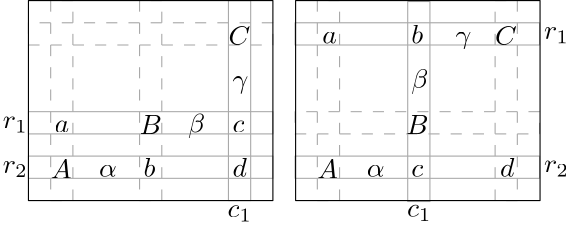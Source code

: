 <?xml version="1.0"?>
<!DOCTYPE ipe SYSTEM "ipe.dtd">
<ipe version="70107" creator="Ipe 7.1.10">
<info created="D:20170216195719" modified="D:20170216200200"/>
<ipestyle name="basic">
<symbol name="arrow/arc(spx)">
<path stroke="sym-stroke" fill="sym-stroke" pen="sym-pen">
0 0 m
-1 0.333 l
-1 -0.333 l
h
</path>
</symbol>
<symbol name="arrow/farc(spx)">
<path stroke="sym-stroke" fill="white" pen="sym-pen">
0 0 m
-1 0.333 l
-1 -0.333 l
h
</path>
</symbol>
<symbol name="arrow/ptarc(spx)">
<path stroke="sym-stroke" fill="sym-stroke" pen="sym-pen">
0 0 m
-1 0.333 l
-0.8 0 l
-1 -0.333 l
h
</path>
</symbol>
<symbol name="arrow/fptarc(spx)">
<path stroke="sym-stroke" fill="white" pen="sym-pen">
0 0 m
-1 0.333 l
-0.8 0 l
-1 -0.333 l
h
</path>
</symbol>
<symbol name="mark/circle(sx)" transformations="translations">
<path fill="sym-stroke">
0.6 0 0 0.6 0 0 e
0.4 0 0 0.4 0 0 e
</path>
</symbol>
<symbol name="mark/disk(sx)" transformations="translations">
<path fill="sym-stroke">
0.6 0 0 0.6 0 0 e
</path>
</symbol>
<symbol name="mark/fdisk(sfx)" transformations="translations">
<group>
<path fill="sym-fill">
0.5 0 0 0.5 0 0 e
</path>
<path fill="sym-stroke" fillrule="eofill">
0.6 0 0 0.6 0 0 e
0.4 0 0 0.4 0 0 e
</path>
</group>
</symbol>
<symbol name="mark/box(sx)" transformations="translations">
<path fill="sym-stroke" fillrule="eofill">
-0.6 -0.6 m
0.6 -0.6 l
0.6 0.6 l
-0.6 0.6 l
h
-0.4 -0.4 m
0.4 -0.4 l
0.4 0.4 l
-0.4 0.4 l
h
</path>
</symbol>
<symbol name="mark/square(sx)" transformations="translations">
<path fill="sym-stroke">
-0.6 -0.6 m
0.6 -0.6 l
0.6 0.6 l
-0.6 0.6 l
h
</path>
</symbol>
<symbol name="mark/fsquare(sfx)" transformations="translations">
<group>
<path fill="sym-fill">
-0.5 -0.5 m
0.5 -0.5 l
0.5 0.5 l
-0.5 0.5 l
h
</path>
<path fill="sym-stroke" fillrule="eofill">
-0.6 -0.6 m
0.6 -0.6 l
0.6 0.6 l
-0.6 0.6 l
h
-0.4 -0.4 m
0.4 -0.4 l
0.4 0.4 l
-0.4 0.4 l
h
</path>
</group>
</symbol>
<symbol name="mark/cross(sx)" transformations="translations">
<group>
<path fill="sym-stroke">
-0.43 -0.57 m
0.57 0.43 l
0.43 0.57 l
-0.57 -0.43 l
h
</path>
<path fill="sym-stroke">
-0.43 0.57 m
0.57 -0.43 l
0.43 -0.57 l
-0.57 0.43 l
h
</path>
</group>
</symbol>
<symbol name="arrow/fnormal(spx)">
<path stroke="sym-stroke" fill="white" pen="sym-pen">
0 0 m
-1 0.333 l
-1 -0.333 l
h
</path>
</symbol>
<symbol name="arrow/pointed(spx)">
<path stroke="sym-stroke" fill="sym-stroke" pen="sym-pen">
0 0 m
-1 0.333 l
-0.8 0 l
-1 -0.333 l
h
</path>
</symbol>
<symbol name="arrow/fpointed(spx)">
<path stroke="sym-stroke" fill="white" pen="sym-pen">
0 0 m
-1 0.333 l
-0.8 0 l
-1 -0.333 l
h
</path>
</symbol>
<symbol name="arrow/linear(spx)">
<path stroke="sym-stroke" pen="sym-pen">
-1 0.333 m
0 0 l
-1 -0.333 l
</path>
</symbol>
<symbol name="arrow/fdouble(spx)">
<path stroke="sym-stroke" fill="white" pen="sym-pen">
0 0 m
-1 0.333 l
-1 -0.333 l
h
-1 0 m
-2 0.333 l
-2 -0.333 l
h
</path>
</symbol>
<symbol name="arrow/double(spx)">
<path stroke="sym-stroke" fill="sym-stroke" pen="sym-pen">
0 0 m
-1 0.333 l
-1 -0.333 l
h
-1 0 m
-2 0.333 l
-2 -0.333 l
h
</path>
</symbol>
<pen name="heavier" value="0.8"/>
<pen name="fat" value="1.2"/>
<pen name="ultrafat" value="2"/>
<symbolsize name="large" value="5"/>
<symbolsize name="small" value="2"/>
<symbolsize name="tiny" value="1.1"/>
<arrowsize name="large" value="10"/>
<arrowsize name="small" value="5"/>
<arrowsize name="tiny" value="3"/>
<color name="red" value="1 0 0"/>
<color name="green" value="0 1 0"/>
<color name="blue" value="0 0 1"/>
<color name="yellow" value="1 1 0"/>
<color name="orange" value="1 0.647 0"/>
<color name="gold" value="1 0.843 0"/>
<color name="purple" value="0.627 0.125 0.941"/>
<color name="gray" value="0.745"/>
<color name="brown" value="0.647 0.165 0.165"/>
<color name="navy" value="0 0 0.502"/>
<color name="pink" value="1 0.753 0.796"/>
<color name="seagreen" value="0.18 0.545 0.341"/>
<color name="turquoise" value="0.251 0.878 0.816"/>
<color name="violet" value="0.933 0.51 0.933"/>
<color name="darkblue" value="0 0 0.545"/>
<color name="darkcyan" value="0 0.545 0.545"/>
<color name="darkgray" value="0.663"/>
<color name="darkgreen" value="0 0.392 0"/>
<color name="darkmagenta" value="0.545 0 0.545"/>
<color name="darkorange" value="1 0.549 0"/>
<color name="darkred" value="0.545 0 0"/>
<color name="lightblue" value="0.678 0.847 0.902"/>
<color name="lightcyan" value="0.878 1 1"/>
<color name="lightgray" value="0.827"/>
<color name="lightgreen" value="0.565 0.933 0.565"/>
<color name="lightyellow" value="1 1 0.878"/>
<dashstyle name="dashed" value="[4] 0"/>
<dashstyle name="dotted" value="[1 3] 0"/>
<dashstyle name="dash dotted" value="[4 2 1 2] 0"/>
<dashstyle name="dash dot dotted" value="[4 2 1 2 1 2] 0"/>
<textsize name="large" value="\large"/>
<textsize name="Large" value="\Large"/>
<textsize name="LARGE" value="\LARGE"/>
<textsize name="huge" value="\huge"/>
<textsize name="Huge" value="\Huge"/>
<textsize name="small" value="\small"/>
<textsize name="footnote" value="\footnotesize"/>
<textsize name="tiny" value="\tiny"/>
<textstyle name="center" begin="\begin{center}" end="\end{center}"/>
<textstyle name="itemize" begin="\begin{itemize}" end="\end{itemize}"/>
<textstyle name="item" begin="\begin{itemize}\item{}" end="\end{itemize}"/>
<gridsize name="4 pts" value="4"/>
<gridsize name="8 pts (~3 mm)" value="8"/>
<gridsize name="16 pts (~6 mm)" value="16"/>
<gridsize name="32 pts (~12 mm)" value="32"/>
<gridsize name="10 pts (~3.5 mm)" value="10"/>
<gridsize name="20 pts (~7 mm)" value="20"/>
<gridsize name="14 pts (~5 mm)" value="14"/>
<gridsize name="28 pts (~10 mm)" value="28"/>
<gridsize name="56 pts (~20 mm)" value="56"/>
<anglesize name="90 deg" value="90"/>
<anglesize name="60 deg" value="60"/>
<anglesize name="45 deg" value="45"/>
<anglesize name="30 deg" value="30"/>
<anglesize name="22.5 deg" value="22.5"/>
<opacity name="10%" value="0.1"/>
<opacity name="30%" value="0.3"/>
<opacity name="50%" value="0.5"/>
<opacity name="75%" value="0.75"/>
<tiling name="falling" angle="-60" step="4" width="1"/>
<tiling name="rising" angle="30" step="4" width="1"/>
</ipestyle>
<page>
<layer name="alpha"/>
<view layers="alpha" active="alpha"/>
<path layer="alpha" matrix="1 0 0 1 8 0" stroke="darkgray">
92 776 m
92 784 l
4 784 l
4 776 l
h
</path>
<path matrix="1 0 0 1 8 0" stroke="darkgray">
84 768 m
84 840 l
76 840 l
76 768 l
h
</path>
<path matrix="1 0 0 1 8 0" stroke="darkgray">
92 792 m
92 800 l
4 800 l
4 792 l
h
</path>
<path matrix="1 0 0 1 8 0" stroke="darkgray" dash="dashed">
92 824 m
92 832 l
4 832 l
4 824 l
h
</path>
<path matrix="1 0 0 1 8 0" stroke="darkgray" dash="dashed">
52 768 m
52 840 l
44 840 l
44 768 l
h
</path>
<path matrix="1 0 0 1 8 0" stroke="darkgray" dash="dashed">
20 768 m
20 840 l
12 840 l
12 768 l
h
</path>
<path matrix="1.69231 0 0 1.63636 5.23077 -534.544" stroke="black">
56 796 m
56 840 l
4 840 l
4 796 l
h
</path>
<text matrix="1 0 0 1 9.41827 0.531851" transformations="translations" pos="12 792" stroke="black" type="label" width="5.266" height="4.289" depth="0" valign="baseline">$a$</text>
<text matrix="1 0 0 1 8 0" transformations="translations" pos="12 776" stroke="black" type="label" width="7.472" height="6.808" depth="0" valign="baseline">$A$</text>
<text matrix="1 0 0 1 8 0" transformations="translations" pos="44 792" stroke="black" type="label" width="8.057" height="6.808" depth="0" valign="baseline">$B$</text>
<text matrix="1 0 0 1 8 0" transformations="translations" pos="76 824" stroke="black" type="label" width="7.833" height="6.808" depth="0" valign="baseline">$C$</text>
<text matrix="1 0 0 1 9.41827 0.531851" transformations="translations" pos="76 808" stroke="black" type="label" width="5.711" height="4.297" depth="1.93" valign="baseline">$\gamma$</text>
<text matrix="1 0 0 1 9.41827 0.531851" transformations="translations" pos="28 776" stroke="black" type="label" width="6.41" height="4.289" depth="0" valign="baseline">$\alpha$</text>
<text matrix="1 0 0 1 9.41827 0.531851" transformations="translations" pos="60 792" stroke="black" type="label" width="6.161" height="6.926" depth="1.93" valign="baseline">$\beta$</text>
<text matrix="1 0 0 1 9.41827 0.531851" transformations="translations" pos="44 776" stroke="black" type="label" width="4.276" height="6.918" depth="0" valign="baseline">$b$</text>
<text matrix="1 0 0 1 9.41827 0.531851" transformations="translations" pos="76 792" stroke="black" type="label" width="4.311" height="4.289" depth="0" valign="baseline">$c$</text>
<text matrix="1 0 0 1 9.41827 0.531851" transformations="translations" pos="76 776" stroke="black" type="label" width="5.185" height="6.918" depth="0" valign="baseline">$d$</text>
<text matrix="1 0 0 1 -93.241 1.95012" transformations="translations" pos="96 792" stroke="black" type="label" width="8.964" height="4.294" depth="1.49" valign="baseline">$r_1$</text>
<text matrix="1 0 0 1 -93.241 1.95012" transformations="translations" pos="96 776" stroke="black" type="label" width="8.964" height="4.294" depth="1.49" valign="baseline">$r_2$</text>
<text matrix="1 0 0 1 7.64543 1.95012" transformations="translations" pos="76 760" stroke="black" type="label" width="8.781" height="4.294" depth="1.49" valign="baseline">$c_1$</text>
<path matrix="1 0 0 0.947368 0 44.2105" stroke="darkgray" dash="dashed">
116 840 m
116 764 l
124 764 l
124 840 l
h
</path>
<path matrix="1 0 0 0.947368 0.531851 43.856" stroke="darkgray">
148 840 m
148 764 l
156 764 l
156 840 l
h
</path>
<path matrix="1 0 0 0.947368 0 44.2105" stroke="darkgray" dash="dashed">
180 764 m
180 840 l
188 840 l
188 764 l
h
</path>
<path matrix="0.916667 0 0 1 9 0" stroke="darkgray">
108 832 m
108 824 l
204 824 l
204 832 l
h
</path>
<path matrix="0.916667 0 0 1 9 0" stroke="darkgray" dash="dashed">
108 800 m
108 792 l
204 792 l
204 800 l
h
</path>
<path matrix="0.916667 0 0 1 9 0" stroke="darkgray">
108 784 m
108 776 l
204 776 l
204 784 l
h
</path>
<path matrix="0.916667 0 0 0.947368 9.17728 44.2105" stroke="black">
108 840 m
108 764 l
204 764 l
204 840 l
h
</path>
<text transformations="translations" pos="116 776" stroke="black" type="label" width="7.472" height="6.808" depth="0" valign="baseline">$A$</text>
<text transformations="translations" pos="148 792" stroke="black" type="label" width="8.057" height="6.808" depth="0" valign="baseline">$B$</text>
<text transformations="translations" pos="180 824" stroke="black" type="label" width="7.833" height="6.808" depth="0" valign="baseline">$C$</text>
<text matrix="1 0 0 1 1.77284 0.531851" transformations="translations" pos="132 776" stroke="black" type="label" width="6.41" height="4.289" depth="0" valign="baseline">$\alpha$</text>
<text matrix="1 0 0 1 1.77284 0.531851" transformations="translations" pos="148 808" stroke="black" type="label" width="6.161" height="6.926" depth="1.93" valign="baseline">$\beta$</text>
<text matrix="1 0 0 1 1.77284 0.531851" transformations="translations" pos="164 824" stroke="black" type="label" width="5.711" height="4.297" depth="1.93" valign="baseline">$\gamma$</text>
<text matrix="1 0 0 1 1.77284 0.531851" transformations="translations" pos="116 824" stroke="black" type="label" width="5.266" height="4.289" depth="0" valign="baseline">$a$</text>
<text matrix="1 0 0 1 1.77284 0.531851" transformations="translations" pos="148 824" stroke="black" type="label" width="4.276" height="6.918" depth="0" valign="baseline">$b$</text>
<text matrix="1 0 0 1 1.77284 0.531851" transformations="translations" pos="148 776" stroke="black" type="label" width="4.311" height="4.289" depth="0" valign="baseline">$c$</text>
<text matrix="1 0 0 1 1.77284 0.531851" transformations="translations" pos="180 776" stroke="black" type="label" width="5.185" height="6.918" depth="0" valign="baseline">$d$</text>
<text matrix="1 0 0 1 85.5956 2.1274" transformations="translations" pos="112 824" stroke="black" type="label" width="8.964" height="4.294" depth="1.49" valign="baseline">$r_1$</text>
<text matrix="1 0 0 1 85.5956 2.1274" transformations="translations" pos="112 776" stroke="black" type="label" width="8.964" height="4.294" depth="1.49" valign="baseline">$r_2$</text>
<text matrix="1 0 0 1 72.2665 2.1573" transformations="translations" pos="76 760" stroke="black" type="label" width="8.781" height="4.294" depth="1.49" valign="baseline">$c_1$</text>
</page>
</ipe>
